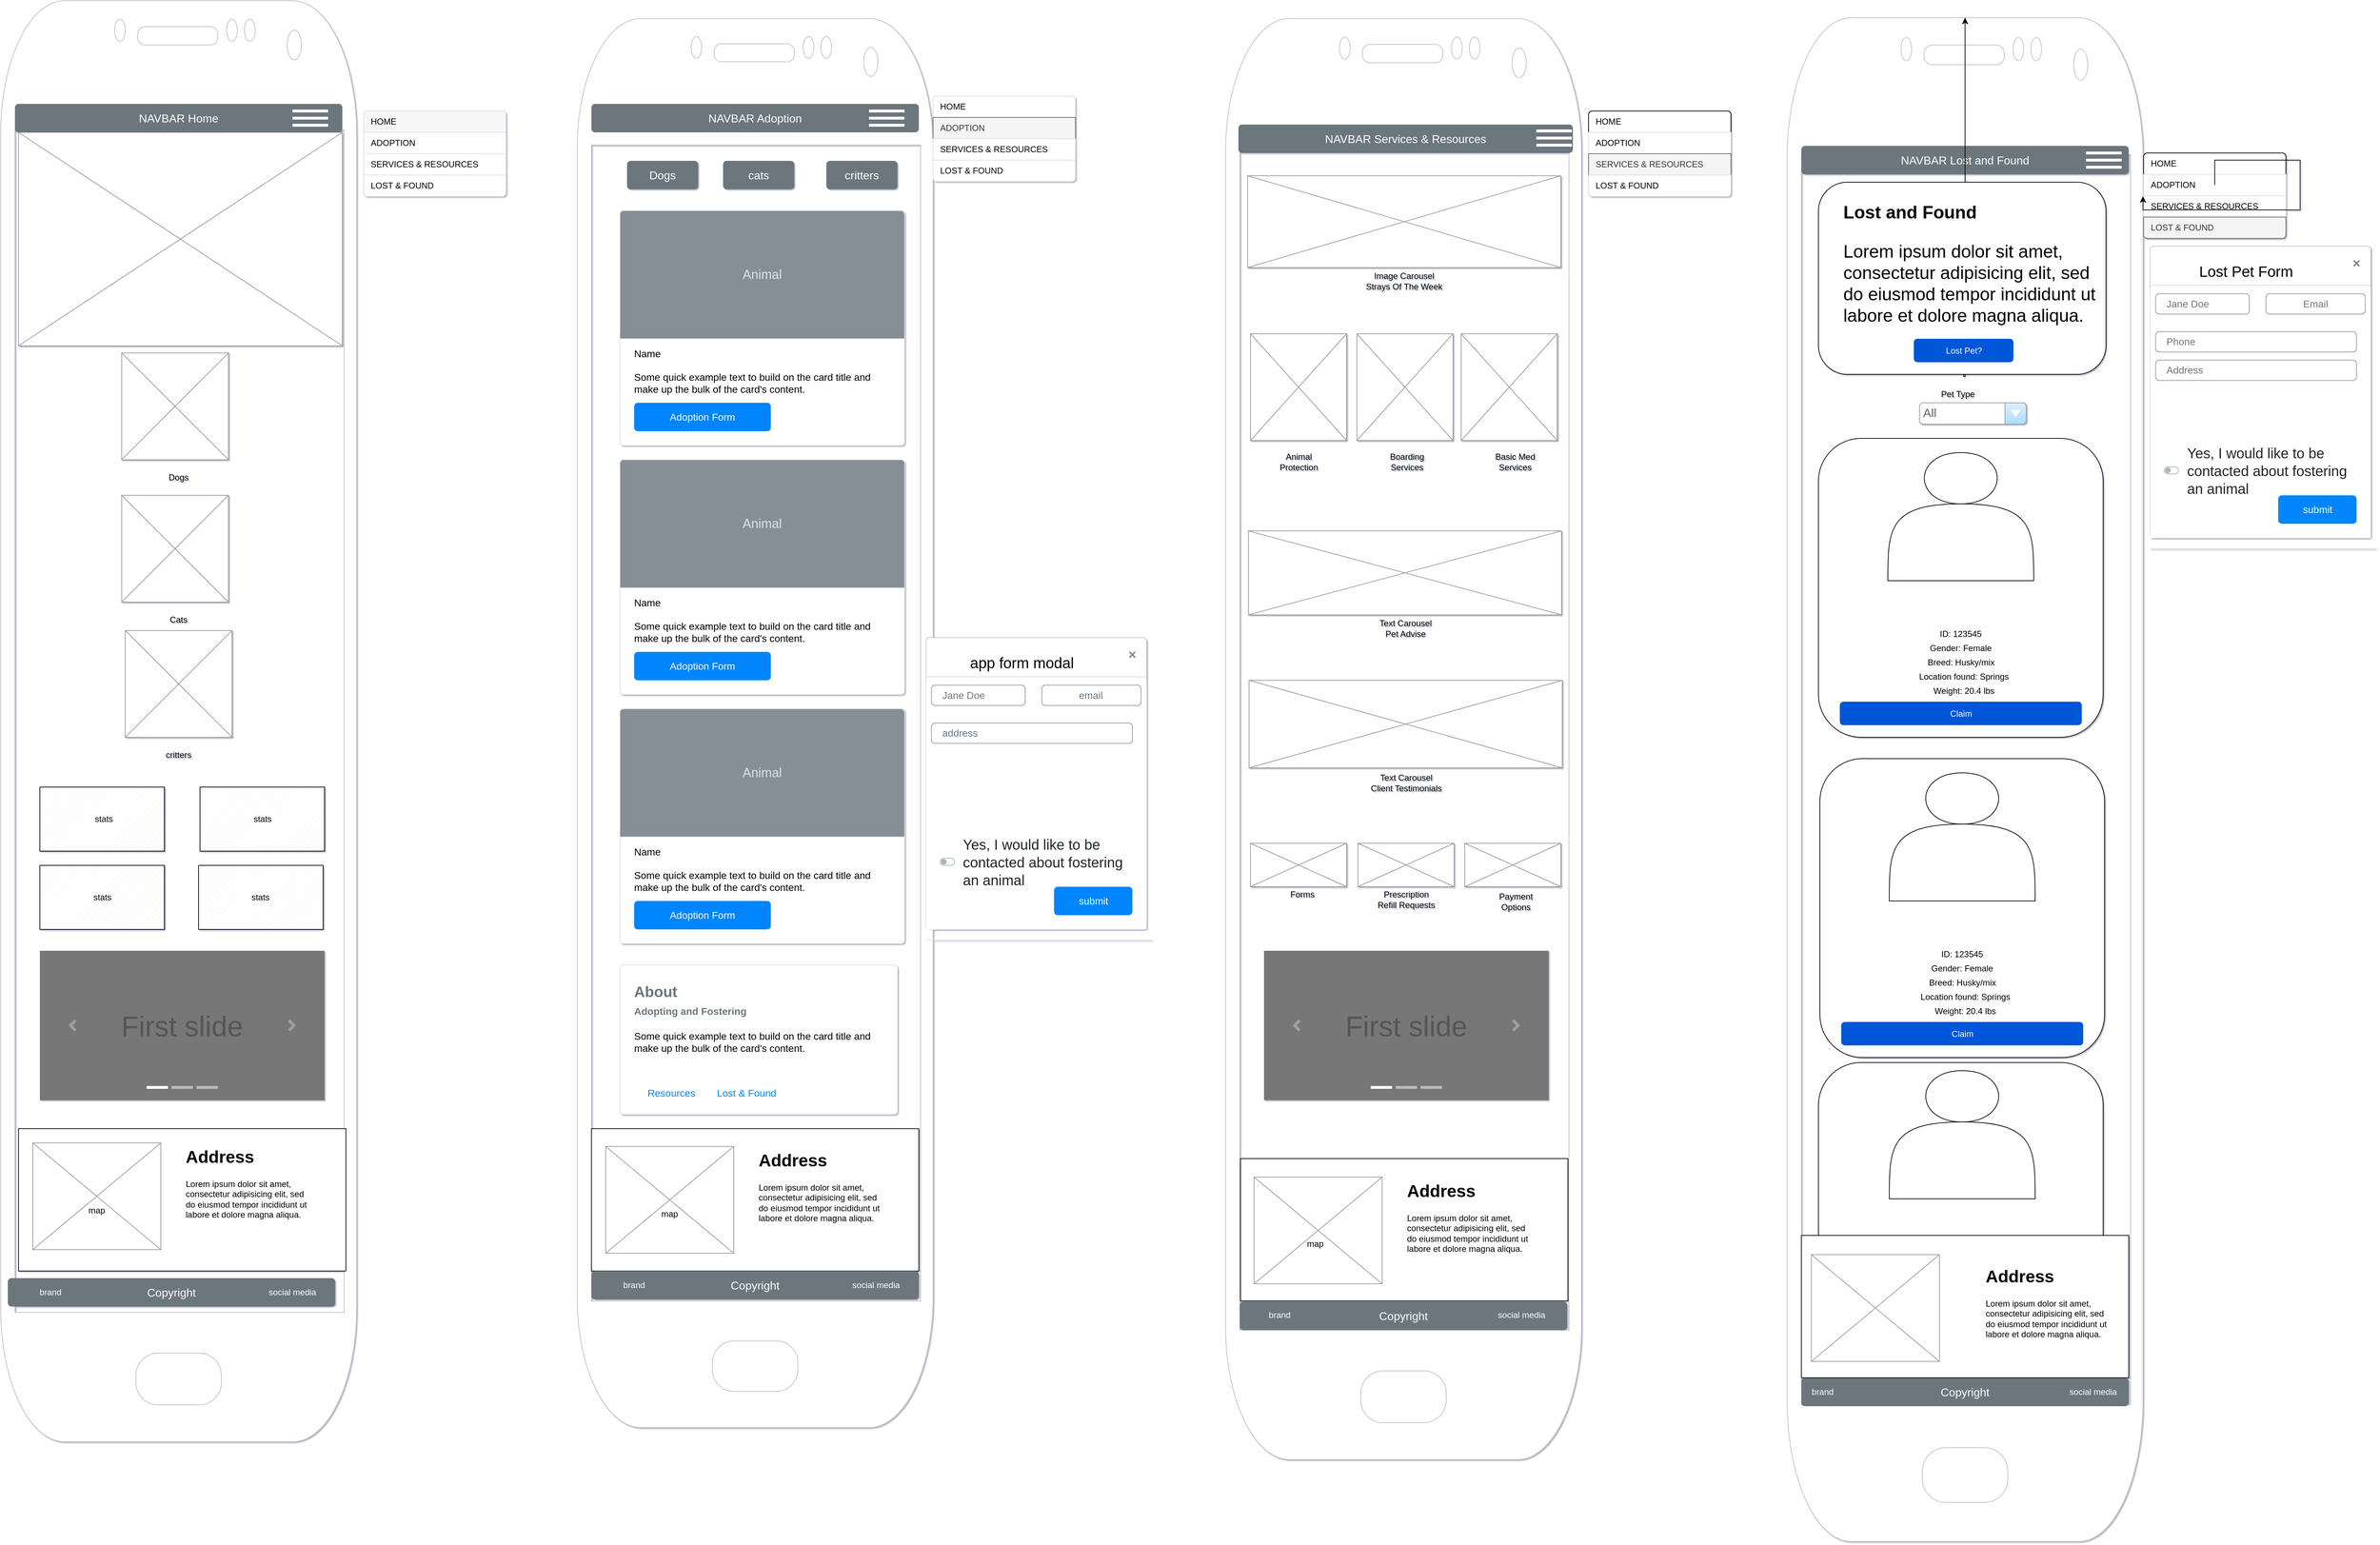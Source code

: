 <mxfile version="18.0.3" type="github">
  <diagram id="Wtf4xJytpij9x_gFcfHL" name="Page-1">
    <mxGraphModel dx="1781" dy="980" grid="1" gridSize="10" guides="1" tooltips="1" connect="1" arrows="1" fold="1" page="1" pageScale="1" pageWidth="850" pageHeight="1100" background="none" math="0" shadow="1">
      <root>
        <mxCell id="0" />
        <mxCell id="1" parent="0" />
        <mxCell id="bsZNXIe2ywidmSZZzwNC-21" value="" style="verticalLabelPosition=bottom;verticalAlign=top;html=1;shadow=0;dashed=0;strokeWidth=1;shape=mxgraph.android.phone2;strokeColor=#c0c0c0;" parent="1" vertex="1">
          <mxGeometry x="60" y="25" width="500" height="2025" as="geometry" />
        </mxCell>
        <mxCell id="0G6ShP2uXCijBBHxX8kc-18" value="" style="verticalLabelPosition=bottom;shadow=0;dashed=0;align=center;html=1;verticalAlign=top;strokeWidth=1;shape=mxgraph.mockup.graphics.simpleIcon;strokeColor=#999999;" parent="1" vertex="1">
          <mxGeometry x="85" y="210" width="455" height="300" as="geometry" />
        </mxCell>
        <mxCell id="0G6ShP2uXCijBBHxX8kc-39" value="" style="verticalLabelPosition=bottom;shadow=0;dashed=0;align=center;html=1;verticalAlign=top;strokeWidth=1;shape=mxgraph.mockup.graphics.simpleIcon;strokeColor=#999999;" vertex="1" parent="1">
          <mxGeometry x="230" y="520" width="150" height="150" as="geometry" />
        </mxCell>
        <mxCell id="0G6ShP2uXCijBBHxX8kc-40" value="" style="verticalLabelPosition=bottom;shadow=0;dashed=0;align=center;html=1;verticalAlign=top;strokeWidth=1;shape=mxgraph.mockup.graphics.simpleIcon;strokeColor=#999999;" vertex="1" parent="1">
          <mxGeometry x="230" y="720" width="150" height="150" as="geometry" />
        </mxCell>
        <mxCell id="0G6ShP2uXCijBBHxX8kc-41" value="" style="verticalLabelPosition=bottom;shadow=0;dashed=0;align=center;html=1;verticalAlign=top;strokeWidth=1;shape=mxgraph.mockup.graphics.simpleIcon;strokeColor=#999999;" vertex="1" parent="1">
          <mxGeometry x="235" y="910" width="150" height="150" as="geometry" />
        </mxCell>
        <mxCell id="0G6ShP2uXCijBBHxX8kc-42" value="Dogs" style="text;html=1;strokeColor=none;fillColor=none;align=center;verticalAlign=middle;whiteSpace=wrap;rounded=0;" vertex="1" parent="1">
          <mxGeometry x="280" y="680" width="60" height="30" as="geometry" />
        </mxCell>
        <mxCell id="0G6ShP2uXCijBBHxX8kc-43" value="Cats" style="text;html=1;strokeColor=none;fillColor=none;align=center;verticalAlign=middle;whiteSpace=wrap;rounded=0;" vertex="1" parent="1">
          <mxGeometry x="280" y="880" width="60" height="30" as="geometry" />
        </mxCell>
        <mxCell id="0G6ShP2uXCijBBHxX8kc-44" value="critters" style="text;html=1;strokeColor=none;fillColor=none;align=center;verticalAlign=middle;whiteSpace=wrap;rounded=0;" vertex="1" parent="1">
          <mxGeometry x="280" y="1070" width="60" height="30" as="geometry" />
        </mxCell>
        <mxCell id="0G6ShP2uXCijBBHxX8kc-45" value="" style="verticalLabelPosition=bottom;verticalAlign=top;html=1;shape=mxgraph.basic.patternFillRect;fillStyle=diag;step=5;fillStrokeWidth=0.2;fillStrokeColor=#dddddd;" vertex="1" parent="1">
          <mxGeometry x="115" y="1130" width="175" height="90" as="geometry" />
        </mxCell>
        <mxCell id="0G6ShP2uXCijBBHxX8kc-46" value="" style="verticalLabelPosition=bottom;verticalAlign=top;html=1;shape=mxgraph.basic.patternFillRect;fillStyle=diag;step=5;fillStrokeWidth=0.2;fillStrokeColor=#dddddd;" vertex="1" parent="1">
          <mxGeometry x="340" y="1130" width="175" height="90" as="geometry" />
        </mxCell>
        <mxCell id="0G6ShP2uXCijBBHxX8kc-47" value="" style="verticalLabelPosition=bottom;verticalAlign=top;html=1;shape=mxgraph.basic.patternFillRect;fillStyle=diag;step=5;fillStrokeWidth=0.2;fillStrokeColor=#dddddd;" vertex="1" parent="1">
          <mxGeometry x="115" y="1240" width="175" height="90" as="geometry" />
        </mxCell>
        <mxCell id="0G6ShP2uXCijBBHxX8kc-48" value="" style="verticalLabelPosition=bottom;verticalAlign=top;html=1;shape=mxgraph.basic.patternFillRect;fillStyle=diag;step=5;fillStrokeWidth=0.2;fillStrokeColor=#dddddd;" vertex="1" parent="1">
          <mxGeometry x="338" y="1240" width="175" height="90" as="geometry" />
        </mxCell>
        <mxCell id="0G6ShP2uXCijBBHxX8kc-49" value="stats" style="text;html=1;strokeColor=none;fillColor=none;align=center;verticalAlign=middle;whiteSpace=wrap;rounded=0;" vertex="1" parent="1">
          <mxGeometry x="395" y="1270" width="60" height="30" as="geometry" />
        </mxCell>
        <mxCell id="0G6ShP2uXCijBBHxX8kc-51" value="stats" style="text;html=1;strokeColor=none;fillColor=none;align=center;verticalAlign=middle;whiteSpace=wrap;rounded=0;" vertex="1" parent="1">
          <mxGeometry x="397.5" y="1160" width="60" height="30" as="geometry" />
        </mxCell>
        <mxCell id="0G6ShP2uXCijBBHxX8kc-52" value="stats" style="text;html=1;strokeColor=none;fillColor=none;align=center;verticalAlign=middle;whiteSpace=wrap;rounded=0;" vertex="1" parent="1">
          <mxGeometry x="172.5" y="1270" width="60" height="30" as="geometry" />
        </mxCell>
        <mxCell id="0G6ShP2uXCijBBHxX8kc-53" value="stats" style="text;html=1;strokeColor=none;fillColor=none;align=center;verticalAlign=middle;whiteSpace=wrap;rounded=0;" vertex="1" parent="1">
          <mxGeometry x="175" y="1160" width="60" height="30" as="geometry" />
        </mxCell>
        <mxCell id="0G6ShP2uXCijBBHxX8kc-54" value="First slide" style="html=1;shadow=0;dashed=0;strokeColor=none;strokeWidth=1;fillColor=#777777;fontColor=#555555;whiteSpace=wrap;align=center;verticalAlign=middle;fontStyle=0;fontSize=40;" vertex="1" parent="1">
          <mxGeometry x="115" y="1360" width="400" height="210" as="geometry" />
        </mxCell>
        <mxCell id="0G6ShP2uXCijBBHxX8kc-55" value="" style="html=1;verticalLabelPosition=bottom;labelBackgroundColor=#ffffff;verticalAlign=top;shadow=0;dashed=0;strokeWidth=4;shape=mxgraph.ios7.misc.more;strokeColor=#a0a0a0;" vertex="1" parent="0G6ShP2uXCijBBHxX8kc-54">
          <mxGeometry x="1" y="0.5" width="7" height="14" relative="1" as="geometry">
            <mxPoint x="-50" y="-7" as="offset" />
          </mxGeometry>
        </mxCell>
        <mxCell id="0G6ShP2uXCijBBHxX8kc-56" value="" style="flipH=1;html=1;verticalLabelPosition=bottom;labelBackgroundColor=#ffffff;verticalAlign=top;shadow=0;dashed=0;strokeWidth=4;shape=mxgraph.ios7.misc.more;strokeColor=#a0a0a0;" vertex="1" parent="0G6ShP2uXCijBBHxX8kc-54">
          <mxGeometry y="0.5" width="7" height="14" relative="1" as="geometry">
            <mxPoint x="43" y="-7" as="offset" />
          </mxGeometry>
        </mxCell>
        <mxCell id="0G6ShP2uXCijBBHxX8kc-57" value="" style="html=1;shadow=0;strokeColor=none;fillColor=#ffffff;" vertex="1" parent="0G6ShP2uXCijBBHxX8kc-54">
          <mxGeometry x="0.5" y="1" width="30" height="4" relative="1" as="geometry">
            <mxPoint x="-50" y="-20" as="offset" />
          </mxGeometry>
        </mxCell>
        <mxCell id="0G6ShP2uXCijBBHxX8kc-58" value="" style="html=1;shadow=0;strokeColor=none;fillColor=#BBBBBB;" vertex="1" parent="0G6ShP2uXCijBBHxX8kc-54">
          <mxGeometry x="0.5" y="1" width="30" height="4" relative="1" as="geometry">
            <mxPoint x="-15" y="-20" as="offset" />
          </mxGeometry>
        </mxCell>
        <mxCell id="0G6ShP2uXCijBBHxX8kc-59" value="" style="html=1;shadow=0;strokeColor=none;fillColor=#BBBBBB;" vertex="1" parent="0G6ShP2uXCijBBHxX8kc-54">
          <mxGeometry x="0.5" y="1" width="30" height="4" relative="1" as="geometry">
            <mxPoint x="20" y="-20" as="offset" />
          </mxGeometry>
        </mxCell>
        <mxCell id="0G6ShP2uXCijBBHxX8kc-61" value="" style="verticalLabelPosition=bottom;verticalAlign=top;html=1;shape=mxgraph.basic.rect;fillColor2=none;strokeWidth=1;size=20;indent=5;" vertex="1" parent="1">
          <mxGeometry x="85" y="1610" width="460" height="200" as="geometry" />
        </mxCell>
        <mxCell id="0G6ShP2uXCijBBHxX8kc-62" value="" style="verticalLabelPosition=bottom;shadow=0;dashed=0;align=center;html=1;verticalAlign=top;strokeWidth=1;shape=mxgraph.mockup.graphics.simpleIcon;strokeColor=#999999;" vertex="1" parent="1">
          <mxGeometry x="105" y="1630" width="180" height="150" as="geometry" />
        </mxCell>
        <mxCell id="0G6ShP2uXCijBBHxX8kc-63" value="map" style="text;html=1;strokeColor=none;fillColor=none;align=center;verticalAlign=middle;whiteSpace=wrap;rounded=0;" vertex="1" parent="1">
          <mxGeometry x="165" y="1710" width="60" height="30" as="geometry" />
        </mxCell>
        <mxCell id="0G6ShP2uXCijBBHxX8kc-64" value="&lt;h1&gt;Address&lt;/h1&gt;&lt;p&gt;Lorem ipsum dolor sit amet, consectetur adipisicing elit, sed do eiusmod tempor incididunt ut labore et dolore magna aliqua.&lt;/p&gt;&lt;p&gt;Tel&lt;/p&gt;&lt;p&gt;&lt;br&gt;&lt;/p&gt;" style="text;html=1;strokeColor=none;fillColor=none;spacing=5;spacingTop=-20;whiteSpace=wrap;overflow=hidden;rounded=0;" vertex="1" parent="1">
          <mxGeometry x="315" y="1630" width="190" height="120" as="geometry" />
        </mxCell>
        <mxCell id="0G6ShP2uXCijBBHxX8kc-65" value="" style="html=1;shadow=0;dashed=0;shape=mxgraph.bootstrap.rrect;rSize=5;strokeColor=#DFDFDF;html=1;whiteSpace=wrap;fillColor=#FFFFFF;fontColor=#000000;" vertex="1" parent="1">
          <mxGeometry x="570" y="180" width="200" height="120" as="geometry" />
        </mxCell>
        <mxCell id="0G6ShP2uXCijBBHxX8kc-66" value="HOME" style="html=1;shadow=0;dashed=0;shape=mxgraph.bootstrap.topButton;strokeColor=inherit;fillColor=#F7F7F7;rSize=5;perimeter=none;whiteSpace=wrap;resizeWidth=1;align=left;spacing=10;" vertex="1" parent="0G6ShP2uXCijBBHxX8kc-65">
          <mxGeometry width="200" height="30" relative="1" as="geometry" />
        </mxCell>
        <mxCell id="0G6ShP2uXCijBBHxX8kc-67" value="ADOPTION" style="strokeColor=inherit;fillColor=inherit;gradientColor=inherit;fontColor=inherit;html=1;shadow=0;dashed=0;perimeter=none;whiteSpace=wrap;resizeWidth=1;align=left;spacing=10;" vertex="1" parent="0G6ShP2uXCijBBHxX8kc-65">
          <mxGeometry width="200" height="30" relative="1" as="geometry">
            <mxPoint y="30" as="offset" />
          </mxGeometry>
        </mxCell>
        <mxCell id="0G6ShP2uXCijBBHxX8kc-68" value="SERVICES &amp;amp; RESOURCES" style="strokeColor=inherit;fillColor=inherit;gradientColor=inherit;fontColor=inherit;html=1;shadow=0;dashed=0;perimeter=none;whiteSpace=wrap;resizeWidth=1;align=left;spacing=10;" vertex="1" parent="0G6ShP2uXCijBBHxX8kc-65">
          <mxGeometry width="200" height="30" relative="1" as="geometry">
            <mxPoint y="60" as="offset" />
          </mxGeometry>
        </mxCell>
        <mxCell id="0G6ShP2uXCijBBHxX8kc-69" value="LOST &amp;amp; FOUND" style="strokeColor=inherit;fillColor=inherit;gradientColor=inherit;fontColor=inherit;html=1;shadow=0;dashed=0;shape=mxgraph.bootstrap.bottomButton;rSize=5;perimeter=none;whiteSpace=wrap;resizeWidth=1;resizeHeight=0;align=left;spacing=10;" vertex="1" parent="0G6ShP2uXCijBBHxX8kc-65">
          <mxGeometry y="1" width="200" height="30" relative="1" as="geometry">
            <mxPoint y="-30" as="offset" />
          </mxGeometry>
        </mxCell>
        <mxCell id="0G6ShP2uXCijBBHxX8kc-70" value="NAVBAR Home" style="html=1;shadow=0;dashed=0;shape=mxgraph.bootstrap.rrect;rSize=5;strokeColor=none;strokeWidth=1;fillColor=#6C767D;fontColor=#FFFFFF;whiteSpace=wrap;align=center;verticalAlign=middle;spacingLeft=0;fontStyle=0;fontSize=16;spacing=5;" vertex="1" parent="1">
          <mxGeometry x="80" y="170" width="460" height="40" as="geometry" />
        </mxCell>
        <mxCell id="0G6ShP2uXCijBBHxX8kc-71" value="" style="verticalLabelPosition=bottom;verticalAlign=top;html=1;shadow=0;dashed=0;strokeWidth=1;shape=mxgraph.android.phone2;strokeColor=#c0c0c0;" vertex="1" parent="1">
          <mxGeometry x="870" y="50" width="500" height="1980" as="geometry" />
        </mxCell>
        <mxCell id="0G6ShP2uXCijBBHxX8kc-72" value="" style="verticalLabelPosition=bottom;verticalAlign=top;html=1;shape=mxgraph.basic.rect;fillColor2=none;strokeWidth=1;size=20;indent=5;" vertex="1" parent="1">
          <mxGeometry x="890" y="1610" width="460" height="200" as="geometry" />
        </mxCell>
        <mxCell id="0G6ShP2uXCijBBHxX8kc-73" value="" style="verticalLabelPosition=bottom;shadow=0;dashed=0;align=center;html=1;verticalAlign=top;strokeWidth=1;shape=mxgraph.mockup.graphics.simpleIcon;strokeColor=#999999;" vertex="1" parent="1">
          <mxGeometry x="910" y="1635" width="180" height="150" as="geometry" />
        </mxCell>
        <mxCell id="0G6ShP2uXCijBBHxX8kc-74" value="map" style="text;html=1;strokeColor=none;fillColor=none;align=center;verticalAlign=middle;whiteSpace=wrap;rounded=0;" vertex="1" parent="1">
          <mxGeometry x="970" y="1715" width="60" height="30" as="geometry" />
        </mxCell>
        <mxCell id="0G6ShP2uXCijBBHxX8kc-75" value="&lt;h1&gt;Address&lt;/h1&gt;&lt;p&gt;Lorem ipsum dolor sit amet, consectetur adipisicing elit, sed do eiusmod tempor incididunt ut labore et dolore magna aliqua.&lt;/p&gt;&lt;p&gt;Tel&lt;/p&gt;&lt;p&gt;&lt;br&gt;&lt;/p&gt;" style="text;html=1;strokeColor=none;fillColor=none;spacing=5;spacingTop=-20;whiteSpace=wrap;overflow=hidden;rounded=0;" vertex="1" parent="1">
          <mxGeometry x="1120" y="1635" width="190" height="120" as="geometry" />
        </mxCell>
        <mxCell id="0G6ShP2uXCijBBHxX8kc-76" value="NAVBAR Adoption" style="html=1;shadow=0;dashed=0;shape=mxgraph.bootstrap.rrect;rSize=5;strokeColor=none;strokeWidth=1;fillColor=#6C767D;fontColor=#FFFFFF;whiteSpace=wrap;align=center;verticalAlign=middle;spacingLeft=0;fontStyle=0;fontSize=16;spacing=5;" vertex="1" parent="1">
          <mxGeometry x="890" y="170" width="460" height="40" as="geometry" />
        </mxCell>
        <mxCell id="0G6ShP2uXCijBBHxX8kc-77" value="Copyright" style="html=1;shadow=0;dashed=0;shape=mxgraph.bootstrap.rrect;rSize=5;strokeColor=none;strokeWidth=1;fillColor=#6C767D;fontColor=#FFFFFF;whiteSpace=wrap;align=center;verticalAlign=middle;spacingLeft=0;fontStyle=0;fontSize=16;spacing=5;" vertex="1" parent="1">
          <mxGeometry x="70" y="1820" width="460" height="40" as="geometry" />
        </mxCell>
        <mxCell id="MR7r0xcLaj4WNNmaxe_Y-7" value="" style="verticalLabelPosition=bottom;verticalAlign=top;html=1;shadow=0;dashed=0;strokeWidth=1;shape=mxgraph.android.phone2;strokeColor=#c0c0c0;" vertex="1" parent="1">
          <mxGeometry x="1781" y="50" width="500" height="2025" as="geometry" />
        </mxCell>
        <mxCell id="0G6ShP2uXCijBBHxX8kc-78" value="&lt;font color=&quot;#FFFFFF&quot;&gt;brand&lt;/font&gt;" style="text;html=1;strokeColor=none;fillColor=none;align=center;verticalAlign=middle;whiteSpace=wrap;rounded=0;" vertex="1" parent="1">
          <mxGeometry x="100" y="1825" width="60" height="30" as="geometry" />
        </mxCell>
        <mxCell id="MR7r0xcLaj4WNNmaxe_Y-8" value="" style="verticalLabelPosition=bottom;verticalAlign=top;html=1;shadow=0;dashed=0;strokeWidth=1;shape=mxgraph.android.phone2;strokeColor=#c0c0c0;" vertex="1" parent="1">
          <mxGeometry x="2570" y="49" width="500" height="2141" as="geometry" />
        </mxCell>
        <mxCell id="MR7r0xcLaj4WNNmaxe_Y-9" value="" style="html=1;shadow=0;dashed=0;shape=mxgraph.bootstrap.rrect;rSize=5;strokeColor=#DFDFDF;html=1;whiteSpace=wrap;fillColor=#FFFFFF;fontColor=#000000;" vertex="1" parent="1">
          <mxGeometry x="2291" y="180" width="200" height="120" as="geometry" />
        </mxCell>
        <mxCell id="MR7r0xcLaj4WNNmaxe_Y-10" value="&lt;font color=&quot;#000000&quot;&gt;HOME&lt;/font&gt;" style="html=1;shadow=0;dashed=0;shape=mxgraph.bootstrap.topButton;rSize=5;perimeter=none;whiteSpace=wrap;resizeWidth=1;align=left;spacing=10;" vertex="1" parent="MR7r0xcLaj4WNNmaxe_Y-9">
          <mxGeometry width="200" height="30" relative="1" as="geometry" />
        </mxCell>
        <mxCell id="MR7r0xcLaj4WNNmaxe_Y-11" value="&lt;font color=&quot;#000000&quot;&gt;ADOPTION&lt;/font&gt;" style="strokeColor=inherit;fillColor=inherit;gradientColor=inherit;fontColor=inherit;html=1;shadow=0;dashed=0;perimeter=none;whiteSpace=wrap;resizeWidth=1;align=left;spacing=10;" vertex="1" parent="MR7r0xcLaj4WNNmaxe_Y-9">
          <mxGeometry width="200" height="30" relative="1" as="geometry">
            <mxPoint y="30" as="offset" />
          </mxGeometry>
        </mxCell>
        <mxCell id="MR7r0xcLaj4WNNmaxe_Y-12" value="SERVICES &amp;amp; RESOURCES" style="strokeColor=#666666;fillColor=#f5f5f5;fontColor=#333333;html=1;shadow=0;dashed=0;perimeter=none;whiteSpace=wrap;resizeWidth=1;align=left;spacing=10;" vertex="1" parent="MR7r0xcLaj4WNNmaxe_Y-9">
          <mxGeometry width="200" height="30" relative="1" as="geometry">
            <mxPoint y="60" as="offset" />
          </mxGeometry>
        </mxCell>
        <mxCell id="MR7r0xcLaj4WNNmaxe_Y-13" value="&lt;font color=&quot;#000000&quot;&gt;LOST &amp;amp; FOUND&lt;/font&gt;" style="strokeColor=inherit;fillColor=inherit;gradientColor=inherit;fontColor=inherit;html=1;shadow=0;dashed=0;shape=mxgraph.bootstrap.bottomButton;rSize=5;perimeter=none;whiteSpace=wrap;resizeWidth=1;resizeHeight=0;align=left;spacing=10;" vertex="1" parent="MR7r0xcLaj4WNNmaxe_Y-9">
          <mxGeometry y="1" width="200" height="30" relative="1" as="geometry">
            <mxPoint y="-30" as="offset" />
          </mxGeometry>
        </mxCell>
        <mxCell id="0G6ShP2uXCijBBHxX8kc-79" value="&lt;font color=&quot;#FFFFFF&quot;&gt;social media&lt;/font&gt;" style="text;html=1;strokeColor=none;fillColor=none;align=center;verticalAlign=middle;whiteSpace=wrap;rounded=0;" vertex="1" parent="1">
          <mxGeometry x="420" y="1825" width="100" height="30" as="geometry" />
        </mxCell>
        <mxCell id="0G6ShP2uXCijBBHxX8kc-80" value="Copyright" style="html=1;shadow=0;dashed=0;shape=mxgraph.bootstrap.rrect;rSize=5;strokeColor=none;strokeWidth=1;fillColor=#6C767D;fontColor=#FFFFFF;whiteSpace=wrap;align=center;verticalAlign=middle;spacingLeft=0;fontStyle=0;fontSize=16;spacing=5;" vertex="1" parent="1">
          <mxGeometry x="890" y="1810" width="460" height="40" as="geometry" />
        </mxCell>
        <mxCell id="0G6ShP2uXCijBBHxX8kc-81" value="&lt;font color=&quot;#FFFFFF&quot;&gt;brand&lt;/font&gt;" style="text;html=1;strokeColor=none;fillColor=none;align=center;verticalAlign=middle;whiteSpace=wrap;rounded=0;" vertex="1" parent="1">
          <mxGeometry x="920" y="1815" width="60" height="30" as="geometry" />
        </mxCell>
        <mxCell id="0G6ShP2uXCijBBHxX8kc-82" value="&lt;font color=&quot;#FFFFFF&quot;&gt;social media&lt;/font&gt;" style="text;html=1;strokeColor=none;fillColor=none;align=center;verticalAlign=middle;whiteSpace=wrap;rounded=0;" vertex="1" parent="1">
          <mxGeometry x="1240" y="1815" width="100" height="30" as="geometry" />
        </mxCell>
        <mxCell id="2xvqOemwckODqJgOykbF-9" value="NAVBAR Lost and Found" style="html=1;shadow=0;dashed=0;shape=mxgraph.bootstrap.rrect;rSize=5;strokeColor=none;strokeWidth=1;fillColor=#6C767D;fontColor=#FFFFFF;whiteSpace=wrap;align=center;verticalAlign=middle;spacingLeft=0;fontStyle=0;fontSize=16;spacing=5;" vertex="1" parent="1">
          <mxGeometry x="2590" y="229" width="460" height="40" as="geometry" />
        </mxCell>
        <mxCell id="MR7r0xcLaj4WNNmaxe_Y-14" value="NAVBAR Services &amp;amp; Resources" style="html=1;shadow=0;dashed=0;shape=mxgraph.bootstrap.rrect;rSize=5;strokeColor=none;strokeWidth=1;fillColor=#6C767D;fontColor=#FFFFFF;whiteSpace=wrap;align=center;verticalAlign=middle;spacingLeft=0;fontStyle=0;fontSize=16;spacing=5;" vertex="1" parent="1">
          <mxGeometry x="1799" y="199" width="470" height="40" as="geometry" />
        </mxCell>
        <mxCell id="0G6ShP2uXCijBBHxX8kc-83" value="Name&lt;br style=&quot;font-size: 14px&quot;&gt;&lt;br style=&quot;font-size: 14px&quot;&gt;Some quick example text to build on the card title and make up the bulk of the card&#39;s content." style="html=1;shadow=0;dashed=0;shape=mxgraph.bootstrap.rrect;rSize=5;strokeColor=#DFDFDF;html=1;whiteSpace=wrap;fillColor=#ffffff;fontColor=#000000;verticalAlign=bottom;align=left;spacing=20;spacingBottom=50;fontSize=14;" vertex="1" parent="1">
          <mxGeometry x="930" y="1020" width="400" height="330" as="geometry" />
        </mxCell>
        <mxCell id="0G6ShP2uXCijBBHxX8kc-84" value="Animal" style="html=1;shadow=0;dashed=0;shape=mxgraph.bootstrap.topButton;rSize=5;perimeter=none;whiteSpace=wrap;fillColor=#868E96;strokeColor=#DFDFDF;fontColor=#DEE2E6;resizeWidth=1;fontSize=18;" vertex="1" parent="0G6ShP2uXCijBBHxX8kc-83">
          <mxGeometry width="400" height="180" relative="1" as="geometry" />
        </mxCell>
        <mxCell id="0G6ShP2uXCijBBHxX8kc-85" value="Adoption Form" style="html=1;shadow=0;dashed=0;shape=mxgraph.bootstrap.rrect;rSize=5;perimeter=none;whiteSpace=wrap;fillColor=#0085FC;strokeColor=none;fontColor=#ffffff;resizeWidth=1;fontSize=14;" vertex="1" parent="0G6ShP2uXCijBBHxX8kc-83">
          <mxGeometry y="1" width="192" height="40" relative="1" as="geometry">
            <mxPoint x="20" y="-60" as="offset" />
          </mxGeometry>
        </mxCell>
        <mxCell id="0G6ShP2uXCijBBHxX8kc-97" value="Modal title" style="html=1;shadow=0;dashed=0;shape=mxgraph.bootstrap.rrect;rSize=5;html=1;strokeColor=#C8C8C8;fillColor=#ffffff;whiteSpace=wrap;verticalAlign=top;align=left;fontSize=18;spacing=15;spacingTop=-5;fontColor=#FFFFFF;" vertex="1" parent="1">
          <mxGeometry x="1360" y="920" width="310" height="410" as="geometry" />
        </mxCell>
        <mxCell id="0G6ShP2uXCijBBHxX8kc-98" value="" style="shape=line;strokeColor=#dddddd;resizeWidth=1;fontColor=#FFFFFF;" vertex="1" parent="0G6ShP2uXCijBBHxX8kc-97">
          <mxGeometry width="310" height="10" relative="1" as="geometry">
            <mxPoint y="50" as="offset" />
          </mxGeometry>
        </mxCell>
        <mxCell id="0G6ShP2uXCijBBHxX8kc-99" value="" style="html=1;shadow=0;dashed=0;shape=mxgraph.bootstrap.x;strokeColor=#868686;strokeWidth=2;fontColor=#FFFFFF;" vertex="1" parent="0G6ShP2uXCijBBHxX8kc-97">
          <mxGeometry x="1" width="8" height="8" relative="1" as="geometry">
            <mxPoint x="-24" y="20" as="offset" />
          </mxGeometry>
        </mxCell>
        <mxCell id="0G6ShP2uXCijBBHxX8kc-100" value="" style="strokeColor=none;fillColor=#FFFFFF;resizeWidth=1;align=left;verticalAlign=top;spacing=10;fontSize=14;whiteSpace=wrap;html=1;fontColor=#FFFFFF;" vertex="1" parent="0G6ShP2uXCijBBHxX8kc-97">
          <mxGeometry width="310" height="350" relative="1" as="geometry">
            <mxPoint y="60" as="offset" />
          </mxGeometry>
        </mxCell>
        <mxCell id="0G6ShP2uXCijBBHxX8kc-101" value="" style="shape=line;strokeColor=#dddddd;resizeWidth=1;fontColor=#FFFFFF;" vertex="1" parent="0G6ShP2uXCijBBHxX8kc-97">
          <mxGeometry width="317.75" height="10" relative="1" as="geometry">
            <mxPoint y="420" as="offset" />
          </mxGeometry>
        </mxCell>
        <mxCell id="0G6ShP2uXCijBBHxX8kc-102" value="submit" style="html=1;shadow=0;dashed=0;shape=mxgraph.bootstrap.rrect;rSize=5;fillColor=#0085FC;strokeColor=none;fontColor=#FFFFFF;fontSize=14;" vertex="1" parent="0G6ShP2uXCijBBHxX8kc-97">
          <mxGeometry x="1" y="1" width="110" height="40" relative="1" as="geometry">
            <mxPoint x="-130" y="-60" as="offset" />
          </mxGeometry>
        </mxCell>
        <mxCell id="0G6ShP2uXCijBBHxX8kc-136" value="email" style="html=1;shadow=0;dashed=0;shape=mxgraph.bootstrap.rrect;rSize=5;fillColor=#ffffff;strokeColor=#999999;align=left;spacingLeft=50;fontSize=14;fontColor=#6C767D;" vertex="1" parent="0G6ShP2uXCijBBHxX8kc-97">
          <mxGeometry x="162.75" y="66.744" width="139.5" height="28.605" as="geometry" />
        </mxCell>
        <mxCell id="0G6ShP2uXCijBBHxX8kc-135" value="Jane Doe" style="html=1;shadow=0;dashed=0;shape=mxgraph.bootstrap.rrect;rSize=5;fillColor=#ffffff;strokeColor=#999999;align=left;spacing=15;fontSize=14;fontColor=#6C767D;" vertex="1" parent="0G6ShP2uXCijBBHxX8kc-97">
          <mxGeometry x="7.75" y="66.744" width="131.75" height="28.605" as="geometry" />
        </mxCell>
        <mxCell id="0G6ShP2uXCijBBHxX8kc-146" value="address" style="html=1;shadow=0;dashed=0;shape=mxgraph.bootstrap.rrect;rSize=5;fillColor=#ffffff;strokeColor=#999999;align=left;spacing=15;fontSize=14;fontColor=#6C767D;" vertex="1" parent="0G6ShP2uXCijBBHxX8kc-97">
          <mxGeometry x="7.75" y="120" width="282.25" height="28.6" as="geometry" />
        </mxCell>
        <mxCell id="0G6ShP2uXCijBBHxX8kc-147" value="app form modal" style="text;html=1;strokeColor=none;fillColor=none;align=center;verticalAlign=middle;whiteSpace=wrap;rounded=0;fontSize=21;fontColor=#000000;" vertex="1" parent="0G6ShP2uXCijBBHxX8kc-97">
          <mxGeometry x="20" y="20" width="230" height="30" as="geometry" />
        </mxCell>
        <mxCell id="0G6ShP2uXCijBBHxX8kc-149" value="&lt;div&gt;&lt;font style=&quot;font-size: 20px;&quot;&gt;Yes, I would like to be &lt;br&gt;&lt;/font&gt;&lt;/div&gt;&lt;div&gt;&lt;font style=&quot;font-size: 20px;&quot;&gt;contacted about fostering &lt;br&gt;&lt;/font&gt;&lt;/div&gt;&lt;div&gt;&lt;font style=&quot;font-size: 20px;&quot;&gt;an animal&lt;/font&gt;&lt;/div&gt;" style="html=1;shadow=0;dashed=0;shape=mxgraph.bootstrap.switch;strokeColor=#ADB6BD;strokeWidth=1;fillColor=#ffffff;fontColor=#212529;onStrokeColor=#ffffff;onFillColor=#0085FC;align=left;verticalAlign=middle;spacingLeft=10;labelPosition=right;verticalLabelPosition=middle;buttonState=0;sketch=0;fontSize=21;" vertex="1" parent="0G6ShP2uXCijBBHxX8kc-97">
          <mxGeometry x="20" y="310" width="20" height="10" as="geometry" />
        </mxCell>
        <mxCell id="0G6ShP2uXCijBBHxX8kc-104" value="&lt;font style=&quot;font-size: 21px;&quot; color=&quot;#6c767d&quot;&gt;&lt;b&gt;About&lt;font style=&quot;font-size: 14px&quot;&gt;&lt;br style=&quot;font-size: 10px&quot;&gt;Adopting and Fostering&lt;br&gt;&lt;/font&gt;&lt;/b&gt;&lt;/font&gt;&lt;br style=&quot;font-size: 14px&quot;&gt;Some quick example text to build on the card title and make up the bulk of the card&#39;s content." style="html=1;shadow=0;dashed=0;shape=mxgraph.bootstrap.rrect;rSize=5;strokeColor=#DFDFDF;html=1;whiteSpace=wrap;fillColor=#ffffff;fontColor=#000000;verticalAlign=top;align=left;spacing=20;fontSize=14;" vertex="1" parent="1">
          <mxGeometry x="930" y="1380" width="390" height="210" as="geometry" />
        </mxCell>
        <mxCell id="0G6ShP2uXCijBBHxX8kc-105" value="Resources" style="html=1;shadow=0;dashed=0;shape=mxgraph.bootstrap.rrect;rSize=5;perimeter=none;whiteSpace=wrap;fillColor=none;strokeColor=none;fontColor=#0085FC;resizeWidth=1;fontSize=14;align=center;" vertex="1" parent="0G6ShP2uXCijBBHxX8kc-104">
          <mxGeometry y="1" width="124.8" height="40" relative="1" as="geometry">
            <mxPoint x="10" y="-50" as="offset" />
          </mxGeometry>
        </mxCell>
        <mxCell id="0G6ShP2uXCijBBHxX8kc-106" value="Lost &amp;amp; Found" style="html=1;shadow=0;dashed=0;shape=mxgraph.bootstrap.rrect;rSize=5;perimeter=none;whiteSpace=wrap;fillColor=none;strokeColor=none;fontColor=#0085FC;resizeWidth=1;fontSize=14;align=center;" vertex="1" parent="0G6ShP2uXCijBBHxX8kc-104">
          <mxGeometry y="1" width="156" height="40" relative="1" as="geometry">
            <mxPoint x="100" y="-50" as="offset" />
          </mxGeometry>
        </mxCell>
        <mxCell id="2xvqOemwckODqJgOykbF-10" value="" style="html=1;shadow=0;dashed=0;shape=mxgraph.bootstrap.rrect;rSize=5;strokeColor=#DFDFDF;html=1;whiteSpace=wrap;fillColor=#FFFFFF;fontColor=#000000;" vertex="1" parent="1">
          <mxGeometry x="3070.8" y="239" width="200" height="120" as="geometry" />
        </mxCell>
        <mxCell id="2xvqOemwckODqJgOykbF-11" value="HOME" style="html=1;shadow=0;dashed=0;shape=mxgraph.bootstrap.topButton;rSize=5;perimeter=none;whiteSpace=wrap;resizeWidth=1;align=left;spacing=10;" vertex="1" parent="2xvqOemwckODqJgOykbF-10">
          <mxGeometry width="200" height="30" relative="1" as="geometry" />
        </mxCell>
        <mxCell id="2xvqOemwckODqJgOykbF-12" value="ADOPTION" style="strokeColor=inherit;fillColor=inherit;gradientColor=inherit;fontColor=inherit;html=1;shadow=0;dashed=0;perimeter=none;whiteSpace=wrap;resizeWidth=1;align=left;spacing=10;" vertex="1" parent="2xvqOemwckODqJgOykbF-10">
          <mxGeometry width="200" height="30" relative="1" as="geometry">
            <mxPoint y="30" as="offset" />
          </mxGeometry>
        </mxCell>
        <mxCell id="2xvqOemwckODqJgOykbF-13" value="SERVICES &amp;amp; RESOURCES" style="strokeColor=inherit;fillColor=inherit;gradientColor=inherit;fontColor=inherit;html=1;shadow=0;dashed=0;perimeter=none;whiteSpace=wrap;resizeWidth=1;align=left;spacing=10;" vertex="1" parent="2xvqOemwckODqJgOykbF-10">
          <mxGeometry width="200" height="30" relative="1" as="geometry">
            <mxPoint y="60" as="offset" />
          </mxGeometry>
        </mxCell>
        <mxCell id="2xvqOemwckODqJgOykbF-14" value="LOST &amp;amp; FOUND" style="strokeColor=#666666;fillColor=#f5f5f5;fontColor=#333333;html=1;shadow=0;dashed=0;shape=mxgraph.bootstrap.bottomButton;rSize=5;perimeter=none;whiteSpace=wrap;resizeWidth=1;resizeHeight=0;align=left;spacing=10;" vertex="1" parent="2xvqOemwckODqJgOykbF-10">
          <mxGeometry y="1" width="200" height="30" relative="1" as="geometry">
            <mxPoint y="-30" as="offset" />
          </mxGeometry>
        </mxCell>
        <mxCell id="2xvqOemwckODqJgOykbF-111" style="edgeStyle=orthogonalEdgeStyle;rounded=0;orthogonalLoop=1;jettySize=auto;html=1;exitX=0;exitY=0;exitDx=0;exitDy=0;entryX=-0.004;entryY=1.03;entryDx=0;entryDy=0;entryPerimeter=0;fontSize=12;" edge="1" parent="2xvqOemwckODqJgOykbF-10" source="2xvqOemwckODqJgOykbF-12" target="2xvqOemwckODqJgOykbF-12">
          <mxGeometry relative="1" as="geometry" />
        </mxCell>
        <mxCell id="2xvqOemwckODqJgOykbF-15" value="Copyright" style="html=1;shadow=0;dashed=0;shape=mxgraph.bootstrap.rrect;rSize=5;strokeColor=none;strokeWidth=1;fillColor=#6C767D;fontColor=#FFFFFF;whiteSpace=wrap;align=center;verticalAlign=middle;spacingLeft=0;fontStyle=0;fontSize=16;spacing=5;" vertex="1" parent="1">
          <mxGeometry x="2590" y="1960" width="460" height="40" as="geometry" />
        </mxCell>
        <mxCell id="2xvqOemwckODqJgOykbF-16" value="&lt;font color=&quot;#FFFFFF&quot;&gt;social media&lt;/font&gt;" style="text;html=1;strokeColor=none;fillColor=none;align=center;verticalAlign=middle;whiteSpace=wrap;rounded=0;" vertex="1" parent="1">
          <mxGeometry x="2950" y="1965" width="100" height="30" as="geometry" />
        </mxCell>
        <mxCell id="MR7r0xcLaj4WNNmaxe_Y-18" value="" style="verticalLabelPosition=bottom;verticalAlign=top;html=1;shape=mxgraph.basic.rect;fillColor2=none;strokeWidth=1;size=20;indent=5;" vertex="1" parent="1">
          <mxGeometry x="1802" y="1652" width="460" height="200" as="geometry" />
        </mxCell>
        <mxCell id="2xvqOemwckODqJgOykbF-17" value="&lt;font color=&quot;#FFFFFF&quot;&gt;brand&lt;/font&gt;" style="text;html=1;strokeColor=none;fillColor=none;align=center;verticalAlign=middle;whiteSpace=wrap;rounded=0;" vertex="1" parent="1">
          <mxGeometry x="2590" y="1965" width="60" height="30" as="geometry" />
        </mxCell>
        <mxCell id="MR7r0xcLaj4WNNmaxe_Y-19" value="" style="verticalLabelPosition=bottom;shadow=0;dashed=0;align=center;html=1;verticalAlign=top;strokeWidth=1;shape=mxgraph.mockup.graphics.simpleIcon;strokeColor=#999999;" vertex="1" parent="1">
          <mxGeometry x="1821" y="1678" width="180" height="150" as="geometry" />
        </mxCell>
        <mxCell id="MR7r0xcLaj4WNNmaxe_Y-20" value="&lt;h1&gt;Address&lt;/h1&gt;&lt;p&gt;Lorem ipsum dolor sit amet, consectetur adipisicing elit, sed do eiusmod tempor incididunt ut labore et dolore magna aliqua.&lt;/p&gt;&lt;p&gt;Tel&lt;/p&gt;&lt;p&gt;&lt;br&gt;&lt;/p&gt;" style="text;html=1;strokeColor=none;fillColor=none;spacing=5;spacingTop=-20;whiteSpace=wrap;overflow=hidden;rounded=0;" vertex="1" parent="1">
          <mxGeometry x="2031" y="1678" width="190" height="120" as="geometry" />
        </mxCell>
        <mxCell id="MR7r0xcLaj4WNNmaxe_Y-21" value="Copyright" style="html=1;shadow=0;dashed=0;shape=mxgraph.bootstrap.rrect;rSize=5;strokeColor=none;strokeWidth=1;fillColor=#6C767D;fontColor=#FFFFFF;whiteSpace=wrap;align=center;verticalAlign=middle;spacingLeft=0;fontStyle=0;fontSize=16;spacing=5;" vertex="1" parent="1">
          <mxGeometry x="1801" y="1853" width="460" height="40" as="geometry" />
        </mxCell>
        <mxCell id="0G6ShP2uXCijBBHxX8kc-140" value="" style="html=1;shadow=0;dashed=0;shape=mxgraph.bootstrap.rrect;rSize=5;strokeColor=#DFDFDF;html=1;whiteSpace=wrap;fillColor=#FFFFFF;fontColor=#000000;" vertex="1" parent="1">
          <mxGeometry x="1370" y="159" width="200" height="120" as="geometry" />
        </mxCell>
        <mxCell id="0G6ShP2uXCijBBHxX8kc-141" value="HOME" style="html=1;shadow=0;dashed=0;shape=mxgraph.bootstrap.topButton;strokeColor=inherit;fillColor=none;rSize=5;perimeter=none;whiteSpace=wrap;resizeWidth=1;align=left;spacing=10;" vertex="1" parent="0G6ShP2uXCijBBHxX8kc-140">
          <mxGeometry width="200" height="30" relative="1" as="geometry" />
        </mxCell>
        <mxCell id="0G6ShP2uXCijBBHxX8kc-142" value="ADOPTION" style="strokeColor=#666666;fillColor=#f5f5f5;fontColor=#333333;html=1;shadow=0;dashed=0;perimeter=none;whiteSpace=wrap;resizeWidth=1;align=left;spacing=10;" vertex="1" parent="0G6ShP2uXCijBBHxX8kc-140">
          <mxGeometry width="200" height="30" relative="1" as="geometry">
            <mxPoint y="30" as="offset" />
          </mxGeometry>
        </mxCell>
        <mxCell id="0G6ShP2uXCijBBHxX8kc-143" value="SERVICES &amp;amp; RESOURCES" style="strokeColor=inherit;fillColor=inherit;gradientColor=inherit;fontColor=inherit;html=1;shadow=0;dashed=0;perimeter=none;whiteSpace=wrap;resizeWidth=1;align=left;spacing=10;" vertex="1" parent="0G6ShP2uXCijBBHxX8kc-140">
          <mxGeometry width="200" height="30" relative="1" as="geometry">
            <mxPoint y="60" as="offset" />
          </mxGeometry>
        </mxCell>
        <mxCell id="0G6ShP2uXCijBBHxX8kc-144" value="LOST &amp;amp; FOUND" style="strokeColor=inherit;fillColor=inherit;gradientColor=inherit;fontColor=inherit;html=1;shadow=0;dashed=0;shape=mxgraph.bootstrap.bottomButton;rSize=5;perimeter=none;whiteSpace=wrap;resizeWidth=1;resizeHeight=0;align=left;spacing=10;" vertex="1" parent="0G6ShP2uXCijBBHxX8kc-140">
          <mxGeometry y="1" width="200" height="30" relative="1" as="geometry">
            <mxPoint y="-30" as="offset" />
          </mxGeometry>
        </mxCell>
        <mxCell id="MR7r0xcLaj4WNNmaxe_Y-22" value="map" style="text;html=1;strokeColor=none;fillColor=none;align=center;verticalAlign=middle;whiteSpace=wrap;rounded=0;" vertex="1" parent="1">
          <mxGeometry x="1877" y="1757" width="60" height="30" as="geometry" />
        </mxCell>
        <mxCell id="MR7r0xcLaj4WNNmaxe_Y-23" value="&lt;font color=&quot;#FFFFFF&quot;&gt;brand&lt;/font&gt;" style="text;html=1;strokeColor=none;fillColor=none;align=center;verticalAlign=middle;whiteSpace=wrap;rounded=0;" vertex="1" parent="1">
          <mxGeometry x="1827" y="1857" width="60" height="30" as="geometry" />
        </mxCell>
        <mxCell id="MR7r0xcLaj4WNNmaxe_Y-24" value="&lt;font color=&quot;#FFFFFF&quot;&gt;social media&lt;/font&gt;" style="text;html=1;strokeColor=none;fillColor=none;align=center;verticalAlign=middle;whiteSpace=wrap;rounded=0;" vertex="1" parent="1">
          <mxGeometry x="2147" y="1857" width="100" height="30" as="geometry" />
        </mxCell>
        <mxCell id="MR7r0xcLaj4WNNmaxe_Y-25" value="" style="verticalLabelPosition=bottom;shadow=0;dashed=0;align=center;html=1;verticalAlign=top;strokeWidth=1;shape=mxgraph.mockup.graphics.simpleIcon;strokeColor=#999999;" vertex="1" parent="1">
          <mxGeometry x="1816" y="493" width="135" height="150" as="geometry" />
        </mxCell>
        <mxCell id="2xvqOemwckODqJgOykbF-29" style="edgeStyle=orthogonalEdgeStyle;rounded=0;orthogonalLoop=1;jettySize=auto;html=1;exitX=0.5;exitY=1;exitDx=0;exitDy=0;" edge="1" parent="1" source="2xvqOemwckODqJgOykbF-24" target="MR7r0xcLaj4WNNmaxe_Y-8">
          <mxGeometry relative="1" as="geometry" />
        </mxCell>
        <mxCell id="MR7r0xcLaj4WNNmaxe_Y-28" value="Animal Protection" style="text;html=1;strokeColor=none;fillColor=none;align=center;verticalAlign=middle;whiteSpace=wrap;rounded=0;" vertex="1" parent="1">
          <mxGeometry x="1853.5" y="658" width="60" height="30" as="geometry" />
        </mxCell>
        <mxCell id="0G6ShP2uXCijBBHxX8kc-154" value="Name&lt;br style=&quot;font-size: 14px&quot;&gt;&lt;br style=&quot;font-size: 14px&quot;&gt;Some quick example text to build on the card title and make up the bulk of the card&#39;s content." style="html=1;shadow=0;dashed=0;shape=mxgraph.bootstrap.rrect;rSize=5;strokeColor=#DFDFDF;html=1;whiteSpace=wrap;fillColor=#ffffff;fontColor=#000000;verticalAlign=bottom;align=left;spacing=20;spacingBottom=50;fontSize=14;" vertex="1" parent="1">
          <mxGeometry x="930" y="670" width="400" height="330" as="geometry" />
        </mxCell>
        <mxCell id="0G6ShP2uXCijBBHxX8kc-155" value="Animal" style="html=1;shadow=0;dashed=0;shape=mxgraph.bootstrap.topButton;rSize=5;perimeter=none;whiteSpace=wrap;fillColor=#868E96;strokeColor=#DFDFDF;fontColor=#DEE2E6;resizeWidth=1;fontSize=18;" vertex="1" parent="0G6ShP2uXCijBBHxX8kc-154">
          <mxGeometry width="400" height="180" relative="1" as="geometry" />
        </mxCell>
        <mxCell id="0G6ShP2uXCijBBHxX8kc-156" value="Adoption Form" style="html=1;shadow=0;dashed=0;shape=mxgraph.bootstrap.rrect;rSize=5;perimeter=none;whiteSpace=wrap;fillColor=#0085FC;strokeColor=none;fontColor=#ffffff;resizeWidth=1;fontSize=14;" vertex="1" parent="0G6ShP2uXCijBBHxX8kc-154">
          <mxGeometry y="1" width="192" height="40" relative="1" as="geometry">
            <mxPoint x="20" y="-60" as="offset" />
          </mxGeometry>
        </mxCell>
        <mxCell id="MR7r0xcLaj4WNNmaxe_Y-29" value="Boarding Services" style="text;html=1;strokeColor=none;fillColor=none;align=center;verticalAlign=middle;whiteSpace=wrap;rounded=0;" vertex="1" parent="1">
          <mxGeometry x="2006" y="658" width="60" height="30" as="geometry" />
        </mxCell>
        <mxCell id="2xvqOemwckODqJgOykbF-28" value="" style="rounded=1;whiteSpace=wrap;html=1;" vertex="1" parent="1">
          <mxGeometry x="2614" y="280" width="404" height="270" as="geometry" />
        </mxCell>
        <mxCell id="MR7r0xcLaj4WNNmaxe_Y-30" value="Basic Med Services" style="text;html=1;strokeColor=none;fillColor=none;align=center;verticalAlign=middle;whiteSpace=wrap;rounded=0;" vertex="1" parent="1">
          <mxGeometry x="2157.5" y="658" width="60" height="30" as="geometry" />
        </mxCell>
        <mxCell id="0G6ShP2uXCijBBHxX8kc-157" value="Name&lt;br style=&quot;font-size: 14px&quot;&gt;&lt;br style=&quot;font-size: 14px&quot;&gt;Some quick example text to build on the card title and make up the bulk of the card&#39;s content." style="html=1;shadow=0;dashed=0;shape=mxgraph.bootstrap.rrect;rSize=5;strokeColor=#DFDFDF;html=1;whiteSpace=wrap;fillColor=#ffffff;fontColor=#000000;verticalAlign=bottom;align=left;spacing=20;spacingBottom=50;fontSize=14;" vertex="1" parent="1">
          <mxGeometry x="930" y="320" width="400" height="330" as="geometry" />
        </mxCell>
        <mxCell id="0G6ShP2uXCijBBHxX8kc-158" value="Animal" style="html=1;shadow=0;dashed=0;shape=mxgraph.bootstrap.topButton;rSize=5;perimeter=none;whiteSpace=wrap;fillColor=#868E96;strokeColor=#DFDFDF;fontColor=#DEE2E6;resizeWidth=1;fontSize=18;" vertex="1" parent="0G6ShP2uXCijBBHxX8kc-157">
          <mxGeometry width="400" height="180" relative="1" as="geometry" />
        </mxCell>
        <mxCell id="0G6ShP2uXCijBBHxX8kc-159" value="Adoption Form" style="html=1;shadow=0;dashed=0;shape=mxgraph.bootstrap.rrect;rSize=5;perimeter=none;whiteSpace=wrap;fillColor=#0085FC;strokeColor=none;fontColor=#ffffff;resizeWidth=1;fontSize=14;" vertex="1" parent="0G6ShP2uXCijBBHxX8kc-157">
          <mxGeometry y="1" width="192" height="40" relative="1" as="geometry">
            <mxPoint x="20" y="-60" as="offset" />
          </mxGeometry>
        </mxCell>
        <mxCell id="MR7r0xcLaj4WNNmaxe_Y-32" value="" style="verticalLabelPosition=bottom;shadow=0;dashed=0;align=center;html=1;verticalAlign=top;strokeWidth=1;shape=mxgraph.mockup.graphics.simpleIcon;strokeColor=#999999;" vertex="1" parent="1">
          <mxGeometry x="1965.5" y="493" width="135" height="150" as="geometry" />
        </mxCell>
        <mxCell id="2xvqOemwckODqJgOykbF-35" value="&lt;h1 style=&quot;font-size: 25px;&quot;&gt;Lost and Found&lt;/h1&gt;&lt;p style=&quot;font-size: 25px;&quot;&gt;&lt;font style=&quot;font-size: 25px;&quot;&gt;Lorem ipsum dolor sit amet, consectetur adipisicing elit, sed do eiusmod tempor incididunt ut labore et dolore magna aliqua.&lt;/font&gt;&lt;/p&gt;" style="text;html=1;strokeColor=none;fillColor=none;spacing=5;spacingTop=-20;whiteSpace=wrap;overflow=hidden;rounded=0;fontSize=26;" vertex="1" parent="1">
          <mxGeometry x="2644" y="300" width="374" height="210" as="geometry" />
        </mxCell>
        <mxCell id="MR7r0xcLaj4WNNmaxe_Y-33" value="" style="verticalLabelPosition=bottom;shadow=0;dashed=0;align=center;html=1;verticalAlign=top;strokeWidth=1;shape=mxgraph.mockup.graphics.simpleIcon;strokeColor=#999999;" vertex="1" parent="1">
          <mxGeometry x="2112" y="493" width="135" height="150" as="geometry" />
        </mxCell>
        <mxCell id="0G6ShP2uXCijBBHxX8kc-166" value="Dogs" style="html=1;shadow=0;dashed=0;shape=mxgraph.bootstrap.rrect;rSize=5;strokeColor=none;strokeWidth=1;fillColor=#6C767D;fontColor=#FFFFFF;whiteSpace=wrap;align=center;verticalAlign=middle;spacingLeft=0;fontStyle=0;fontSize=16;spacing=5;" vertex="1" parent="1">
          <mxGeometry x="940" y="250" width="100" height="40" as="geometry" />
        </mxCell>
        <mxCell id="MR7r0xcLaj4WNNmaxe_Y-35" value="" style="verticalLabelPosition=bottom;shadow=0;dashed=0;align=center;html=1;verticalAlign=top;strokeWidth=1;shape=mxgraph.mockup.graphics.simpleIcon;strokeColor=#999999;" vertex="1" parent="1">
          <mxGeometry x="1812" y="271" width="440" height="129" as="geometry" />
        </mxCell>
        <mxCell id="2xvqOemwckODqJgOykbF-24" value="Lost Pet?" style="rounded=1;fillColor=#0057D8;align=center;strokeColor=none;html=1;fontColor=#ffffff;fontSize=12;sketch=0;" vertex="1" parent="1">
          <mxGeometry x="2748" y="500" width="140" height="33" as="geometry" />
        </mxCell>
        <mxCell id="MR7r0xcLaj4WNNmaxe_Y-36" value="Image Carousel&lt;br&gt;Strays Of The Week" style="text;html=1;strokeColor=none;fillColor=none;align=center;verticalAlign=middle;whiteSpace=wrap;rounded=0;" vertex="1" parent="1">
          <mxGeometry x="1892" y="404" width="280" height="30" as="geometry" />
        </mxCell>
        <mxCell id="0G6ShP2uXCijBBHxX8kc-167" value="cats" style="html=1;shadow=0;dashed=0;shape=mxgraph.bootstrap.rrect;rSize=5;strokeColor=none;strokeWidth=1;fillColor=#6C767D;fontColor=#FFFFFF;whiteSpace=wrap;align=center;verticalAlign=middle;spacingLeft=0;fontStyle=0;fontSize=16;spacing=5;" vertex="1" parent="1">
          <mxGeometry x="1075" y="250" width="100" height="40" as="geometry" />
        </mxCell>
        <mxCell id="2xvqOemwckODqJgOykbF-36" value="" style="rounded=1;whiteSpace=wrap;html=1;fontSize=25;" vertex="1" parent="1">
          <mxGeometry x="2614" y="640" width="400" height="420" as="geometry" />
        </mxCell>
        <mxCell id="MR7r0xcLaj4WNNmaxe_Y-39" value="Text Carousel&lt;br&gt;Pet Advise" style="text;html=1;strokeColor=none;fillColor=none;align=center;verticalAlign=middle;whiteSpace=wrap;rounded=0;" vertex="1" parent="1">
          <mxGeometry x="1894" y="892" width="280" height="30" as="geometry" />
        </mxCell>
        <mxCell id="0G6ShP2uXCijBBHxX8kc-168" value="critters" style="html=1;shadow=0;dashed=0;shape=mxgraph.bootstrap.rrect;rSize=5;strokeColor=none;strokeWidth=1;fillColor=#6C767D;fontColor=#FFFFFF;whiteSpace=wrap;align=center;verticalAlign=middle;spacingLeft=0;fontStyle=0;fontSize=16;spacing=5;" vertex="1" parent="1">
          <mxGeometry x="1220" y="250" width="100" height="40" as="geometry" />
        </mxCell>
        <mxCell id="2xvqOemwckODqJgOykbF-37" value="" style="shape=actor;whiteSpace=wrap;html=1;fontSize=25;" vertex="1" parent="1">
          <mxGeometry x="2711.5" y="660" width="205" height="180" as="geometry" />
        </mxCell>
        <mxCell id="2xvqOemwckODqJgOykbF-40" value="ID: 123545" style="text;html=1;strokeColor=none;fillColor=none;align=center;verticalAlign=middle;whiteSpace=wrap;rounded=0;fontSize=12;" vertex="1" parent="1">
          <mxGeometry x="2716" y="900" width="196" height="30" as="geometry" />
        </mxCell>
        <mxCell id="2xvqOemwckODqJgOykbF-41" value="Gender: Female" style="text;html=1;strokeColor=none;fillColor=none;align=center;verticalAlign=middle;whiteSpace=wrap;rounded=0;fontSize=12;" vertex="1" parent="1">
          <mxGeometry x="2716" y="920" width="196" height="30" as="geometry" />
        </mxCell>
        <mxCell id="2xvqOemwckODqJgOykbF-42" value="Breed: Husky/mix" style="text;html=1;strokeColor=none;fillColor=none;align=center;verticalAlign=middle;whiteSpace=wrap;rounded=0;fontSize=12;" vertex="1" parent="1">
          <mxGeometry x="2703.5" y="940" width="221" height="30" as="geometry" />
        </mxCell>
        <mxCell id="2xvqOemwckODqJgOykbF-44" value="Location found: Springs" style="text;html=1;strokeColor=none;fillColor=none;align=center;verticalAlign=middle;whiteSpace=wrap;rounded=0;fontSize=12;" vertex="1" parent="1">
          <mxGeometry x="2707.5" y="960" width="221" height="30" as="geometry" />
        </mxCell>
        <mxCell id="MR7r0xcLaj4WNNmaxe_Y-40" value="" style="verticalLabelPosition=bottom;shadow=0;dashed=0;align=center;html=1;verticalAlign=top;strokeWidth=1;shape=mxgraph.mockup.graphics.simpleIcon;strokeColor=#999999;" vertex="1" parent="1">
          <mxGeometry x="1813" y="770" width="440" height="118" as="geometry" />
        </mxCell>
        <mxCell id="2xvqOemwckODqJgOykbF-46" value="Weight: 20.4 lbs" style="text;html=1;strokeColor=none;fillColor=none;align=center;verticalAlign=middle;whiteSpace=wrap;rounded=0;fontSize=12;" vertex="1" parent="1">
          <mxGeometry x="2707.5" y="980" width="221" height="30" as="geometry" />
        </mxCell>
        <mxCell id="MR7r0xcLaj4WNNmaxe_Y-41" value="Text Carousel&lt;br&gt;Client Testimonials" style="text;html=1;strokeColor=none;fillColor=none;align=center;verticalAlign=middle;whiteSpace=wrap;rounded=0;" vertex="1" parent="1">
          <mxGeometry x="1895" y="1109" width="280" height="30" as="geometry" />
        </mxCell>
        <mxCell id="2xvqOemwckODqJgOykbF-47" value="Claim" style="rounded=1;fillColor=#0057D8;align=center;strokeColor=none;html=1;fontColor=#ffffff;fontSize=12;sketch=0;" vertex="1" parent="1">
          <mxGeometry x="2644" y="1010" width="340" height="33" as="geometry" />
        </mxCell>
        <mxCell id="MR7r0xcLaj4WNNmaxe_Y-42" value="" style="verticalLabelPosition=bottom;shadow=0;dashed=0;align=center;html=1;verticalAlign=top;strokeWidth=1;shape=mxgraph.mockup.graphics.simpleIcon;strokeColor=#999999;" vertex="1" parent="1">
          <mxGeometry x="1814" y="980" width="440" height="123" as="geometry" />
        </mxCell>
        <mxCell id="2xvqOemwckODqJgOykbF-49" value="All" style="strokeWidth=1;shadow=0;dashed=0;align=center;html=1;shape=mxgraph.mockup.forms.comboBox;strokeColor=#999999;fillColor=#ddeeff;align=left;fillColor2=#aaddff;mainText=;fontColor=#666666;fontSize=17;spacingLeft=3;" vertex="1" parent="1">
          <mxGeometry x="2756" y="590" width="150" height="30" as="geometry" />
        </mxCell>
        <mxCell id="MR7r0xcLaj4WNNmaxe_Y-43" value="" style="verticalLabelPosition=bottom;shadow=0;dashed=0;align=center;html=1;verticalAlign=top;strokeWidth=1;shape=mxgraph.mockup.graphics.simpleIcon;strokeColor=#999999;" vertex="1" parent="1">
          <mxGeometry x="1816" y="1209" width="135" height="61" as="geometry" />
        </mxCell>
        <mxCell id="2xvqOemwckODqJgOykbF-50" value="Pet Type" style="text;html=1;strokeColor=none;fillColor=none;align=center;verticalAlign=middle;whiteSpace=wrap;rounded=0;fontSize=12;" vertex="1" parent="1">
          <mxGeometry x="2711.5" y="563" width="196" height="30" as="geometry" />
        </mxCell>
        <mxCell id="MR7r0xcLaj4WNNmaxe_Y-44" value="Forms" style="text;html=1;strokeColor=none;fillColor=none;align=center;verticalAlign=middle;whiteSpace=wrap;rounded=0;" vertex="1" parent="1">
          <mxGeometry x="1858.75" y="1266" width="60" height="30" as="geometry" />
        </mxCell>
        <mxCell id="2xvqOemwckODqJgOykbF-52" value="" style="rounded=1;whiteSpace=wrap;html=1;fontSize=25;" vertex="1" parent="1">
          <mxGeometry x="2616" y="1090" width="400" height="420" as="geometry" />
        </mxCell>
        <mxCell id="MR7r0xcLaj4WNNmaxe_Y-45" value="Prescription Refill Requests" style="text;html=1;strokeColor=none;fillColor=none;align=center;verticalAlign=middle;whiteSpace=wrap;rounded=0;" vertex="1" parent="1">
          <mxGeometry x="1990" y="1273" width="90" height="30" as="geometry" />
        </mxCell>
        <mxCell id="2xvqOemwckODqJgOykbF-53" value="" style="shape=actor;whiteSpace=wrap;html=1;fontSize=25;" vertex="1" parent="1">
          <mxGeometry x="2713.5" y="1110" width="205" height="180" as="geometry" />
        </mxCell>
        <mxCell id="MR7r0xcLaj4WNNmaxe_Y-46" value="Payment Options" style="text;html=1;strokeColor=none;fillColor=none;align=center;verticalAlign=middle;whiteSpace=wrap;rounded=0;" vertex="1" parent="1">
          <mxGeometry x="2158.5" y="1276" width="60" height="30" as="geometry" />
        </mxCell>
        <mxCell id="2xvqOemwckODqJgOykbF-54" value="ID: 123545" style="text;html=1;strokeColor=none;fillColor=none;align=center;verticalAlign=middle;whiteSpace=wrap;rounded=0;fontSize=12;" vertex="1" parent="1">
          <mxGeometry x="2718" y="1350" width="196" height="30" as="geometry" />
        </mxCell>
        <mxCell id="MR7r0xcLaj4WNNmaxe_Y-47" value="" style="verticalLabelPosition=bottom;shadow=0;dashed=0;align=center;html=1;verticalAlign=top;strokeWidth=1;shape=mxgraph.mockup.graphics.simpleIcon;strokeColor=#999999;" vertex="1" parent="1">
          <mxGeometry x="1967" y="1209" width="135" height="61" as="geometry" />
        </mxCell>
        <mxCell id="2xvqOemwckODqJgOykbF-55" value="Gender: Female" style="text;html=1;strokeColor=none;fillColor=none;align=center;verticalAlign=middle;whiteSpace=wrap;rounded=0;fontSize=12;" vertex="1" parent="1">
          <mxGeometry x="2718" y="1370" width="196" height="30" as="geometry" />
        </mxCell>
        <mxCell id="MR7r0xcLaj4WNNmaxe_Y-48" value="" style="verticalLabelPosition=bottom;shadow=0;dashed=0;align=center;html=1;verticalAlign=top;strokeWidth=1;shape=mxgraph.mockup.graphics.simpleIcon;strokeColor=#999999;" vertex="1" parent="1">
          <mxGeometry x="2117" y="1209" width="135" height="61" as="geometry" />
        </mxCell>
        <mxCell id="0G6ShP2uXCijBBHxX8kc-169" value="" style="endArrow=none;html=1;rounded=0;fontSize=20;fontColor=#000000;strokeWidth=4;strokeColor=#FFFFFF;" edge="1" parent="1">
          <mxGeometry width="50" height="50" relative="1" as="geometry">
            <mxPoint x="470" y="180" as="sourcePoint" />
            <mxPoint x="520" y="180" as="targetPoint" />
          </mxGeometry>
        </mxCell>
        <mxCell id="2xvqOemwckODqJgOykbF-56" value="Breed: Husky/mix" style="text;html=1;strokeColor=none;fillColor=none;align=center;verticalAlign=middle;whiteSpace=wrap;rounded=0;fontSize=12;" vertex="1" parent="1">
          <mxGeometry x="2705.5" y="1390" width="221" height="30" as="geometry" />
        </mxCell>
        <mxCell id="0G6ShP2uXCijBBHxX8kc-170" value="" style="endArrow=none;html=1;rounded=0;fontSize=20;fontColor=#000000;strokeWidth=4;strokeColor=#FFFFFF;" edge="1" parent="1">
          <mxGeometry width="50" height="50" relative="1" as="geometry">
            <mxPoint x="470" y="190" as="sourcePoint" />
            <mxPoint x="520" y="190" as="targetPoint" />
          </mxGeometry>
        </mxCell>
        <mxCell id="2xvqOemwckODqJgOykbF-57" value="Location found: Springs" style="text;html=1;strokeColor=none;fillColor=none;align=center;verticalAlign=middle;whiteSpace=wrap;rounded=0;fontSize=12;" vertex="1" parent="1">
          <mxGeometry x="2709.5" y="1410" width="221" height="30" as="geometry" />
        </mxCell>
        <mxCell id="0G6ShP2uXCijBBHxX8kc-171" value="" style="endArrow=none;html=1;rounded=0;fontSize=20;fontColor=#000000;strokeWidth=4;strokeColor=#FFFFFF;" edge="1" parent="1">
          <mxGeometry width="50" height="50" relative="1" as="geometry">
            <mxPoint x="470" y="200" as="sourcePoint" />
            <mxPoint x="520" y="200" as="targetPoint" />
          </mxGeometry>
        </mxCell>
        <mxCell id="2xvqOemwckODqJgOykbF-58" value="Weight: 20.4 lbs" style="text;html=1;strokeColor=none;fillColor=none;align=center;verticalAlign=middle;whiteSpace=wrap;rounded=0;fontSize=12;" vertex="1" parent="1">
          <mxGeometry x="2709.5" y="1430" width="221" height="30" as="geometry" />
        </mxCell>
        <mxCell id="0G6ShP2uXCijBBHxX8kc-172" value="" style="endArrow=none;html=1;rounded=0;fontSize=20;fontColor=#000000;strokeWidth=4;strokeColor=#FFFFFF;" edge="1" parent="1">
          <mxGeometry width="50" height="50" relative="1" as="geometry">
            <mxPoint x="1280" y="180" as="sourcePoint" />
            <mxPoint x="1330" y="180" as="targetPoint" />
          </mxGeometry>
        </mxCell>
        <mxCell id="2xvqOemwckODqJgOykbF-59" value="Claim" style="rounded=1;fillColor=#0057D8;align=center;strokeColor=none;html=1;fontColor=#ffffff;fontSize=12;sketch=0;" vertex="1" parent="1">
          <mxGeometry x="2646" y="1460" width="340" height="33" as="geometry" />
        </mxCell>
        <mxCell id="0G6ShP2uXCijBBHxX8kc-173" value="" style="endArrow=none;html=1;rounded=0;fontSize=20;fontColor=#000000;strokeWidth=4;strokeColor=#FFFFFF;" edge="1" parent="1">
          <mxGeometry width="50" height="50" relative="1" as="geometry">
            <mxPoint x="1280" y="190" as="sourcePoint" />
            <mxPoint x="1330" y="190" as="targetPoint" />
          </mxGeometry>
        </mxCell>
        <mxCell id="2xvqOemwckODqJgOykbF-60" value="" style="rounded=1;whiteSpace=wrap;html=1;fontSize=25;" vertex="1" parent="1">
          <mxGeometry x="2614" y="1517" width="400" height="420" as="geometry" />
        </mxCell>
        <mxCell id="0G6ShP2uXCijBBHxX8kc-174" value="" style="endArrow=none;html=1;rounded=0;fontSize=20;fontColor=#000000;strokeWidth=4;strokeColor=#FFFFFF;" edge="1" parent="1">
          <mxGeometry width="50" height="50" relative="1" as="geometry">
            <mxPoint x="1280" y="200" as="sourcePoint" />
            <mxPoint x="1330" y="200" as="targetPoint" />
          </mxGeometry>
        </mxCell>
        <mxCell id="2xvqOemwckODqJgOykbF-61" value="" style="shape=actor;whiteSpace=wrap;html=1;fontSize=25;" vertex="1" parent="1">
          <mxGeometry x="2713.5" y="1528.5" width="205" height="180" as="geometry" />
        </mxCell>
        <mxCell id="0G6ShP2uXCijBBHxX8kc-175" value="" style="endArrow=none;html=1;rounded=0;fontSize=20;fontColor=#000000;strokeWidth=4;strokeColor=#FFFFFF;" edge="1" parent="1">
          <mxGeometry width="50" height="50" relative="1" as="geometry">
            <mxPoint x="2217.5" y="208" as="sourcePoint" />
            <mxPoint x="2267.5" y="208" as="targetPoint" />
          </mxGeometry>
        </mxCell>
        <mxCell id="2xvqOemwckODqJgOykbF-62" value="ID: 123545" style="text;html=1;strokeColor=none;fillColor=none;align=center;verticalAlign=middle;whiteSpace=wrap;rounded=0;fontSize=12;" vertex="1" parent="1">
          <mxGeometry x="2718" y="1768.5" width="196" height="30" as="geometry" />
        </mxCell>
        <mxCell id="0G6ShP2uXCijBBHxX8kc-176" value="" style="endArrow=none;html=1;rounded=0;fontSize=20;fontColor=#000000;strokeWidth=4;strokeColor=#FFFFFF;" edge="1" parent="1">
          <mxGeometry width="50" height="50" relative="1" as="geometry">
            <mxPoint x="2217.5" y="218" as="sourcePoint" />
            <mxPoint x="2267.5" y="218" as="targetPoint" />
          </mxGeometry>
        </mxCell>
        <mxCell id="2xvqOemwckODqJgOykbF-63" value="Gender: Female" style="text;html=1;strokeColor=none;fillColor=none;align=center;verticalAlign=middle;whiteSpace=wrap;rounded=0;fontSize=12;" vertex="1" parent="1">
          <mxGeometry x="2718" y="1788.5" width="196" height="30" as="geometry" />
        </mxCell>
        <mxCell id="0G6ShP2uXCijBBHxX8kc-177" value="" style="endArrow=none;html=1;rounded=0;fontSize=20;fontColor=#000000;strokeWidth=4;strokeColor=#FFFFFF;" edge="1" parent="1">
          <mxGeometry width="50" height="50" relative="1" as="geometry">
            <mxPoint x="2217.5" y="228" as="sourcePoint" />
            <mxPoint x="2267.5" y="228" as="targetPoint" />
          </mxGeometry>
        </mxCell>
        <mxCell id="2xvqOemwckODqJgOykbF-64" value="Breed: Husky/mix" style="text;html=1;strokeColor=none;fillColor=none;align=center;verticalAlign=middle;whiteSpace=wrap;rounded=0;fontSize=12;" vertex="1" parent="1">
          <mxGeometry x="2705.5" y="1808.5" width="221" height="30" as="geometry" />
        </mxCell>
        <mxCell id="0G6ShP2uXCijBBHxX8kc-178" value="" style="endArrow=none;html=1;rounded=0;fontSize=20;fontColor=#000000;strokeWidth=4;strokeColor=#FFFFFF;" edge="1" parent="1">
          <mxGeometry width="50" height="50" relative="1" as="geometry">
            <mxPoint x="2990" y="239" as="sourcePoint" />
            <mxPoint x="3040" y="239" as="targetPoint" />
          </mxGeometry>
        </mxCell>
        <mxCell id="2xvqOemwckODqJgOykbF-65" value="Location found: Springs" style="text;html=1;strokeColor=none;fillColor=none;align=center;verticalAlign=middle;whiteSpace=wrap;rounded=0;fontSize=12;" vertex="1" parent="1">
          <mxGeometry x="2709.5" y="1828.5" width="221" height="30" as="geometry" />
        </mxCell>
        <mxCell id="0G6ShP2uXCijBBHxX8kc-179" value="" style="endArrow=none;html=1;rounded=0;fontSize=20;fontColor=#000000;strokeWidth=4;strokeColor=#FFFFFF;" edge="1" parent="1">
          <mxGeometry width="50" height="50" relative="1" as="geometry">
            <mxPoint x="2990" y="249" as="sourcePoint" />
            <mxPoint x="3040" y="249" as="targetPoint" />
          </mxGeometry>
        </mxCell>
        <mxCell id="2xvqOemwckODqJgOykbF-66" value="Weight: 20.4 lbs" style="text;html=1;strokeColor=none;fillColor=none;align=center;verticalAlign=middle;whiteSpace=wrap;rounded=0;fontSize=12;" vertex="1" parent="1">
          <mxGeometry x="2709.5" y="1848.5" width="221" height="30" as="geometry" />
        </mxCell>
        <mxCell id="0G6ShP2uXCijBBHxX8kc-180" value="" style="endArrow=none;html=1;rounded=0;fontSize=20;fontColor=#000000;strokeWidth=4;strokeColor=#FFFFFF;" edge="1" parent="1">
          <mxGeometry width="50" height="50" relative="1" as="geometry">
            <mxPoint x="2990" y="259" as="sourcePoint" />
            <mxPoint x="3040" y="259" as="targetPoint" />
          </mxGeometry>
        </mxCell>
        <mxCell id="2xvqOemwckODqJgOykbF-67" value="View Profile" style="rounded=1;fillColor=#0057D8;align=center;strokeColor=none;html=1;fontColor=#ffffff;fontSize=12;sketch=0;" vertex="1" parent="1">
          <mxGeometry x="2646" y="1878.5" width="340" height="33" as="geometry" />
        </mxCell>
        <mxCell id="2xvqOemwckODqJgOykbF-18" value="" style="verticalLabelPosition=bottom;verticalAlign=top;html=1;shape=mxgraph.basic.rect;fillColor2=none;strokeWidth=1;size=20;indent=5;" vertex="1" parent="1">
          <mxGeometry x="2590" y="1760" width="460" height="200" as="geometry" />
        </mxCell>
        <mxCell id="2xvqOemwckODqJgOykbF-19" value="" style="verticalLabelPosition=bottom;shadow=0;dashed=0;align=center;html=1;verticalAlign=top;strokeWidth=1;shape=mxgraph.mockup.graphics.simpleIcon;strokeColor=#999999;" vertex="1" parent="1">
          <mxGeometry x="2604" y="1787" width="180" height="150" as="geometry" />
        </mxCell>
        <mxCell id="2xvqOemwckODqJgOykbF-20" value="&lt;h1&gt;Address&lt;/h1&gt;&lt;p&gt;Lorem ipsum dolor sit amet, consectetur adipisicing elit, sed do eiusmod tempor incididunt ut labore et dolore magna aliqua.&lt;/p&gt;&lt;p&gt;Tel&lt;/p&gt;&lt;p&gt;&lt;br&gt;&lt;/p&gt;" style="text;html=1;strokeColor=none;fillColor=none;spacing=5;spacingTop=-20;whiteSpace=wrap;overflow=hidden;rounded=0;" vertex="1" parent="1">
          <mxGeometry x="2844" y="1798" width="190" height="120" as="geometry" />
        </mxCell>
        <mxCell id="MR7r0xcLaj4WNNmaxe_Y-53" value="First slide" style="html=1;shadow=0;dashed=0;strokeColor=none;strokeWidth=1;fillColor=#777777;fontColor=#555555;whiteSpace=wrap;align=center;verticalAlign=middle;fontStyle=0;fontSize=40;" vertex="1" parent="1">
          <mxGeometry x="1835" y="1360" width="400" height="210" as="geometry" />
        </mxCell>
        <mxCell id="MR7r0xcLaj4WNNmaxe_Y-54" value="" style="html=1;verticalLabelPosition=bottom;labelBackgroundColor=#ffffff;verticalAlign=top;shadow=0;dashed=0;strokeWidth=4;shape=mxgraph.ios7.misc.more;strokeColor=#a0a0a0;" vertex="1" parent="MR7r0xcLaj4WNNmaxe_Y-53">
          <mxGeometry x="1" y="0.5" width="7" height="14" relative="1" as="geometry">
            <mxPoint x="-50" y="-7" as="offset" />
          </mxGeometry>
        </mxCell>
        <mxCell id="MR7r0xcLaj4WNNmaxe_Y-55" value="" style="flipH=1;html=1;verticalLabelPosition=bottom;labelBackgroundColor=#ffffff;verticalAlign=top;shadow=0;dashed=0;strokeWidth=4;shape=mxgraph.ios7.misc.more;strokeColor=#a0a0a0;" vertex="1" parent="MR7r0xcLaj4WNNmaxe_Y-53">
          <mxGeometry y="0.5" width="7" height="14" relative="1" as="geometry">
            <mxPoint x="43" y="-7" as="offset" />
          </mxGeometry>
        </mxCell>
        <mxCell id="MR7r0xcLaj4WNNmaxe_Y-56" value="" style="html=1;shadow=0;strokeColor=none;fillColor=#ffffff;" vertex="1" parent="MR7r0xcLaj4WNNmaxe_Y-53">
          <mxGeometry x="0.5" y="1" width="30" height="4" relative="1" as="geometry">
            <mxPoint x="-50" y="-20" as="offset" />
          </mxGeometry>
        </mxCell>
        <mxCell id="MR7r0xcLaj4WNNmaxe_Y-57" value="" style="html=1;shadow=0;strokeColor=none;fillColor=#BBBBBB;" vertex="1" parent="MR7r0xcLaj4WNNmaxe_Y-53">
          <mxGeometry x="0.5" y="1" width="30" height="4" relative="1" as="geometry">
            <mxPoint x="-15" y="-20" as="offset" />
          </mxGeometry>
        </mxCell>
        <mxCell id="MR7r0xcLaj4WNNmaxe_Y-58" value="" style="html=1;shadow=0;strokeColor=none;fillColor=#BBBBBB;" vertex="1" parent="MR7r0xcLaj4WNNmaxe_Y-53">
          <mxGeometry x="0.5" y="1" width="30" height="4" relative="1" as="geometry">
            <mxPoint x="20" y="-20" as="offset" />
          </mxGeometry>
        </mxCell>
        <mxCell id="2xvqOemwckODqJgOykbF-100" value="Modal title" style="html=1;shadow=0;dashed=0;shape=mxgraph.bootstrap.rrect;rSize=5;html=1;strokeColor=#C8C8C8;fillColor=#ffffff;whiteSpace=wrap;verticalAlign=top;align=left;fontSize=18;spacing=15;spacingTop=-5;fontColor=#FFFFFF;" vertex="1" parent="1">
          <mxGeometry x="3080" y="370" width="310" height="410" as="geometry" />
        </mxCell>
        <mxCell id="2xvqOemwckODqJgOykbF-101" value="" style="shape=line;strokeColor=#dddddd;resizeWidth=1;fontColor=#FFFFFF;" vertex="1" parent="2xvqOemwckODqJgOykbF-100">
          <mxGeometry width="310" height="10" relative="1" as="geometry">
            <mxPoint y="50" as="offset" />
          </mxGeometry>
        </mxCell>
        <mxCell id="2xvqOemwckODqJgOykbF-102" value="" style="html=1;shadow=0;dashed=0;shape=mxgraph.bootstrap.x;strokeColor=#868686;strokeWidth=2;fontColor=#FFFFFF;" vertex="1" parent="2xvqOemwckODqJgOykbF-100">
          <mxGeometry x="1" width="8" height="8" relative="1" as="geometry">
            <mxPoint x="-24" y="20" as="offset" />
          </mxGeometry>
        </mxCell>
        <mxCell id="2xvqOemwckODqJgOykbF-103" value="" style="strokeColor=none;fillColor=#FFFFFF;resizeWidth=1;align=left;verticalAlign=top;spacing=10;fontSize=14;whiteSpace=wrap;html=1;fontColor=#FFFFFF;" vertex="1" parent="2xvqOemwckODqJgOykbF-100">
          <mxGeometry width="310" height="350" relative="1" as="geometry">
            <mxPoint y="60" as="offset" />
          </mxGeometry>
        </mxCell>
        <mxCell id="2xvqOemwckODqJgOykbF-104" value="" style="shape=line;strokeColor=#dddddd;resizeWidth=1;fontColor=#FFFFFF;" vertex="1" parent="2xvqOemwckODqJgOykbF-100">
          <mxGeometry width="317.75" height="10" relative="1" as="geometry">
            <mxPoint y="420" as="offset" />
          </mxGeometry>
        </mxCell>
        <mxCell id="2xvqOemwckODqJgOykbF-105" value="submit" style="html=1;shadow=0;dashed=0;shape=mxgraph.bootstrap.rrect;rSize=5;fillColor=#0085FC;strokeColor=none;fontColor=#FFFFFF;fontSize=14;" vertex="1" parent="2xvqOemwckODqJgOykbF-100">
          <mxGeometry x="1" y="1" width="110" height="40" relative="1" as="geometry">
            <mxPoint x="-130" y="-60" as="offset" />
          </mxGeometry>
        </mxCell>
        <mxCell id="2xvqOemwckODqJgOykbF-106" value="Email" style="html=1;shadow=0;dashed=0;shape=mxgraph.bootstrap.rrect;rSize=5;fillColor=#ffffff;strokeColor=#999999;align=left;spacingLeft=50;fontSize=14;fontColor=#6C767D;" vertex="1" parent="2xvqOemwckODqJgOykbF-100">
          <mxGeometry x="162.75" y="66.744" width="139.5" height="28.605" as="geometry" />
        </mxCell>
        <mxCell id="2xvqOemwckODqJgOykbF-107" value="Jane Doe" style="html=1;shadow=0;dashed=0;shape=mxgraph.bootstrap.rrect;rSize=5;fillColor=#ffffff;strokeColor=#999999;align=left;spacing=15;fontSize=14;fontColor=#6C767D;" vertex="1" parent="2xvqOemwckODqJgOykbF-100">
          <mxGeometry x="7.75" y="66.744" width="131.75" height="28.605" as="geometry" />
        </mxCell>
        <mxCell id="2xvqOemwckODqJgOykbF-108" value="Phone" style="html=1;shadow=0;dashed=0;shape=mxgraph.bootstrap.rrect;rSize=5;fillColor=#ffffff;strokeColor=#999999;align=left;spacing=15;fontSize=14;fontColor=#6C767D;" vertex="1" parent="2xvqOemwckODqJgOykbF-100">
          <mxGeometry x="7.75" y="120" width="282.25" height="28.6" as="geometry" />
        </mxCell>
        <mxCell id="2xvqOemwckODqJgOykbF-109" value="Lost Pet Form" style="text;html=1;strokeColor=none;fillColor=none;align=center;verticalAlign=middle;whiteSpace=wrap;rounded=0;fontSize=21;fontColor=#000000;" vertex="1" parent="2xvqOemwckODqJgOykbF-100">
          <mxGeometry x="20" y="20" width="230" height="30" as="geometry" />
        </mxCell>
        <mxCell id="2xvqOemwckODqJgOykbF-110" value="&lt;div&gt;&lt;font style=&quot;font-size: 20px;&quot;&gt;Yes, I would like to be &lt;br&gt;&lt;/font&gt;&lt;/div&gt;&lt;div&gt;&lt;font style=&quot;font-size: 20px;&quot;&gt;contacted about fostering &lt;br&gt;&lt;/font&gt;&lt;/div&gt;&lt;div&gt;&lt;font style=&quot;font-size: 20px;&quot;&gt;an animal&lt;/font&gt;&lt;/div&gt;" style="html=1;shadow=0;dashed=0;shape=mxgraph.bootstrap.switch;strokeColor=#ADB6BD;strokeWidth=1;fillColor=#ffffff;fontColor=#212529;onStrokeColor=#ffffff;onFillColor=#0085FC;align=left;verticalAlign=middle;spacingLeft=10;labelPosition=right;verticalLabelPosition=middle;buttonState=0;sketch=0;fontSize=21;" vertex="1" parent="2xvqOemwckODqJgOykbF-100">
          <mxGeometry x="20" y="310" width="20" height="10" as="geometry" />
        </mxCell>
        <mxCell id="2xvqOemwckODqJgOykbF-112" value="Address" style="html=1;shadow=0;dashed=0;shape=mxgraph.bootstrap.rrect;rSize=5;fillColor=#ffffff;strokeColor=#999999;align=left;spacing=15;fontSize=14;fontColor=#6C767D;" vertex="1" parent="2xvqOemwckODqJgOykbF-100">
          <mxGeometry x="7.75" y="160" width="282.25" height="28.6" as="geometry" />
        </mxCell>
      </root>
    </mxGraphModel>
  </diagram>
</mxfile>

